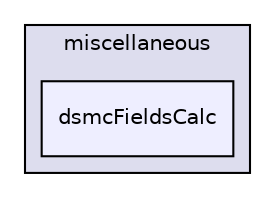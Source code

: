 digraph "applications/utilities/postProcessing/miscellaneous/dsmcFieldsCalc" {
  bgcolor=transparent;
  compound=true
  node [ fontsize="10", fontname="Helvetica"];
  edge [ labelfontsize="10", labelfontname="Helvetica"];
  subgraph clusterdir_2e3c7ef0b2b6965fe976cda0e513e145 {
    graph [ bgcolor="#ddddee", pencolor="black", label="miscellaneous" fontname="Helvetica", fontsize="10", URL="dir_2e3c7ef0b2b6965fe976cda0e513e145.html"]
  dir_75d6b7fce1f024d21594490135d6f10f [shape=box, label="dsmcFieldsCalc", style="filled", fillcolor="#eeeeff", pencolor="black", URL="dir_75d6b7fce1f024d21594490135d6f10f.html"];
  }
}
